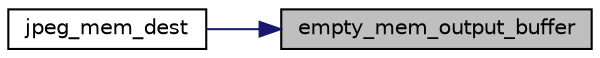 digraph "empty_mem_output_buffer"
{
 // LATEX_PDF_SIZE
  bgcolor="transparent";
  edge [fontname="Helvetica",fontsize="10",labelfontname="Helvetica",labelfontsize="10"];
  node [fontname="Helvetica",fontsize="10",shape=record];
  rankdir="RL";
  Node1 [label="empty_mem_output_buffer",height=0.2,width=0.4,color="black", fillcolor="grey75", style="filled", fontcolor="black",tooltip=" "];
  Node1 -> Node2 [dir="back",color="midnightblue",fontsize="10",style="solid",fontname="Helvetica"];
  Node2 [label="jpeg_mem_dest",height=0.2,width=0.4,color="black",URL="$jdatadst_8c.html#a340d34198dc6e1052b498bf4a55a74df",tooltip=" "];
}
